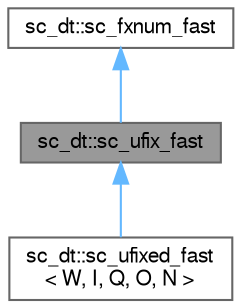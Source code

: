 digraph "sc_dt::sc_ufix_fast"
{
 // LATEX_PDF_SIZE
  bgcolor="transparent";
  edge [fontname=FreeSans,fontsize=10,labelfontname=FreeSans,labelfontsize=10];
  node [fontname=FreeSans,fontsize=10,shape=box,height=0.2,width=0.4];
  Node1 [id="Node000001",label="sc_dt::sc_ufix_fast",height=0.2,width=0.4,color="gray40", fillcolor="grey60", style="filled", fontcolor="black",tooltip=" "];
  Node2 -> Node1 [id="edge1_Node000001_Node000002",dir="back",color="steelblue1",style="solid",tooltip=" "];
  Node2 [id="Node000002",label="sc_dt::sc_fxnum_fast",height=0.2,width=0.4,color="gray40", fillcolor="white", style="filled",URL="$a01745.html",tooltip=" "];
  Node1 -> Node3 [id="edge2_Node000001_Node000003",dir="back",color="steelblue1",style="solid",tooltip=" "];
  Node3 [id="Node000003",label="sc_dt::sc_ufixed_fast\l\< W, I, Q, O, N \>",height=0.2,width=0.4,color="gray40", fillcolor="white", style="filled",URL="$a01789.html",tooltip=" "];
}
